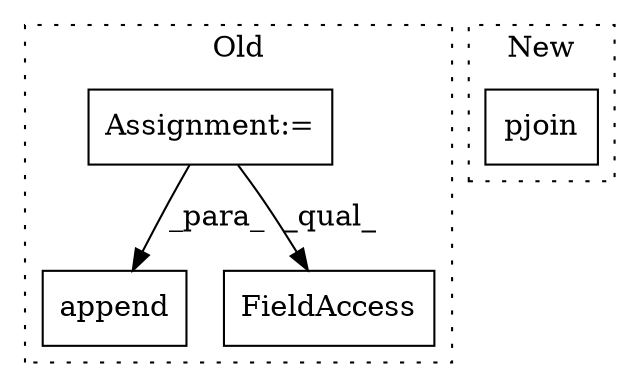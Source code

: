 digraph G {
subgraph cluster0 {
1 [label="append" a="32" s="710,783" l="7,1" shape="box"];
3 [label="Assignment:=" a="7" s="381" l="2" shape="box"];
4 [label="FieldAccess" a="22" s="756" l="7" shape="box"];
label = "Old";
style="dotted";
}
subgraph cluster1 {
2 [label="pjoin" a="32" s="764,785" l="6,1" shape="box"];
label = "New";
style="dotted";
}
3 -> 4 [label="_qual_"];
3 -> 1 [label="_para_"];
}